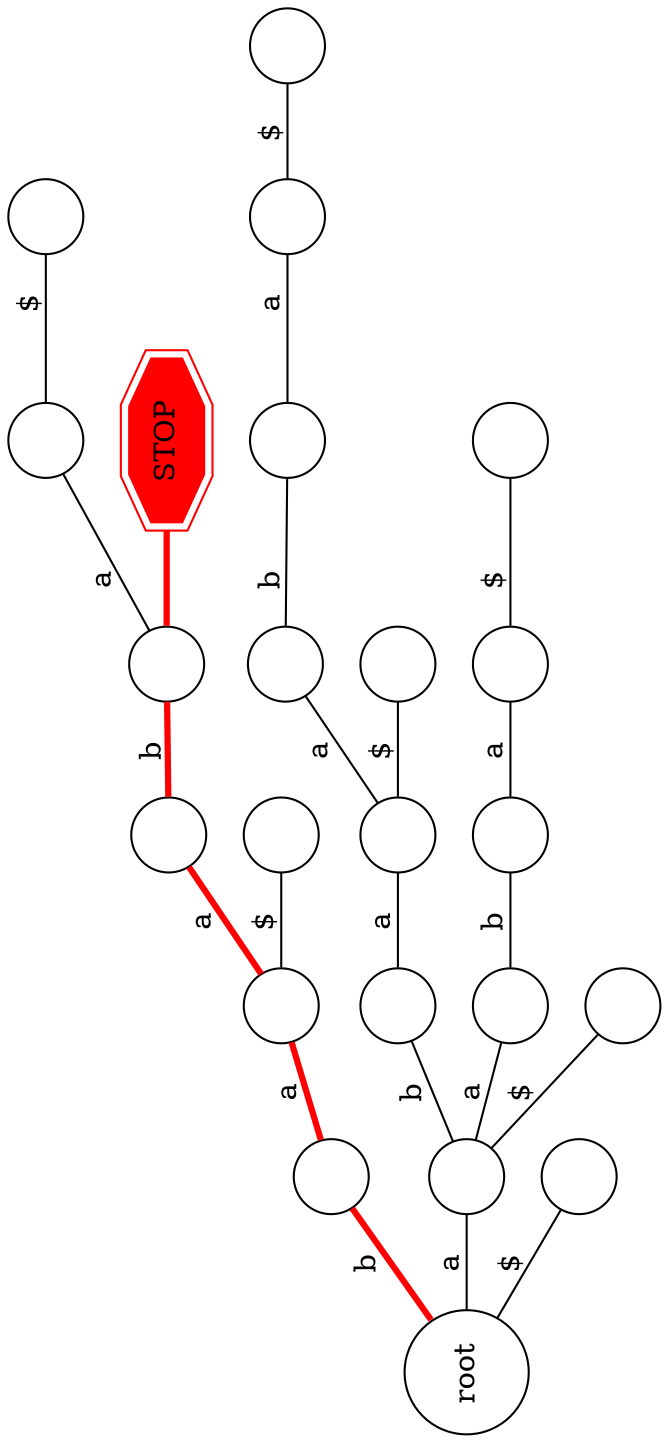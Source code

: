  graph trie_e {
 rankdir=LR;
 orientation=landscape;
 size = 10;

1   [shape=circle, label="root"];
2   [shape=circle, label=""];
3   [shape=circle, label=""];
4   [shape=circle, label=""];
5   [shape=circle, label=""];
6   [shape=circle, label=""];
7   [shape=circle, label=""];
8   [shape=circle, label=""];
9   [shape=circle, label=""];
10  [shape=circle, label=""];
11  [shape=circle, label=""];
12  [shape=circle, label=""];
13  [shape=circle, label=""];
14  [shape=circle, label=""];
15  [shape=circle, label=""];
16  [shape=circle, label=""];
17  [shape=circle, label=""];
18  [shape=circle, label=""];
19  [shape=circle, label=""];
20  [shape=circle, label=""];
21  [shape=circle, label=""];
22  [shape=circle, label=""];
23  [label="STOP",style="filled", color="red", shape="doubleoctagon"];

 1 -- 2 [label="b", color="red", penwidth="3.0"];
 2 -- 3 [label="a", color="red", penwidth="3.0"];
 3 -- 4 [label="a", color="red", penwidth="3.0"];
 4 -- 5 [label="b", color="red", penwidth="3.0"];
 5 -- 6 [label="a"];
 6 -- 7 [label="$"];

 5 -- 23 [color="red", penwidth="3.0"];

 1 -- 8 [label="a"];
 8 -- 9 [label="b"];
 9 -- 10 [label="a"];
 10 -- 11 [label="a"];
 11 -- 12 [label="b"];
 12 -- 13 [label="a"];
 13 -- 14 [label="$"];

 8 -- 15 [label="a"];
 15 -- 16  [label="b"];
 16 -- 17 [label="a"];
 17 -- 18 [label="$"];

 8 -- 22 [label="$"];
 10 -- 21 [label="$"];
 1 -- 19 [label="$"];
 3 -- 20 [label="$"];

 }
